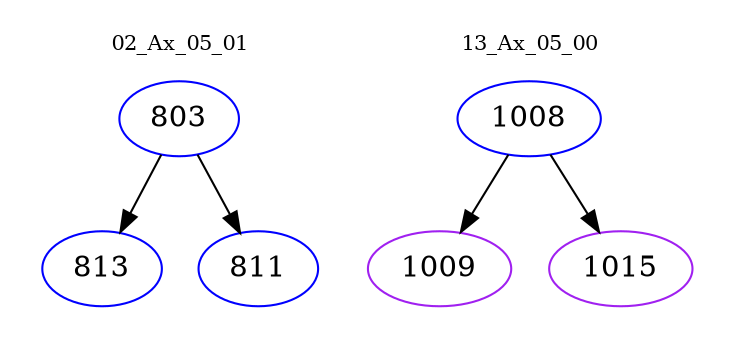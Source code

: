 digraph{
subgraph cluster_0 {
color = white
label = "02_Ax_05_01";
fontsize=10;
T0_803 [label="803", color="blue"]
T0_803 -> T0_813 [color="black"]
T0_813 [label="813", color="blue"]
T0_803 -> T0_811 [color="black"]
T0_811 [label="811", color="blue"]
}
subgraph cluster_1 {
color = white
label = "13_Ax_05_00";
fontsize=10;
T1_1008 [label="1008", color="blue"]
T1_1008 -> T1_1009 [color="black"]
T1_1009 [label="1009", color="purple"]
T1_1008 -> T1_1015 [color="black"]
T1_1015 [label="1015", color="purple"]
}
}
